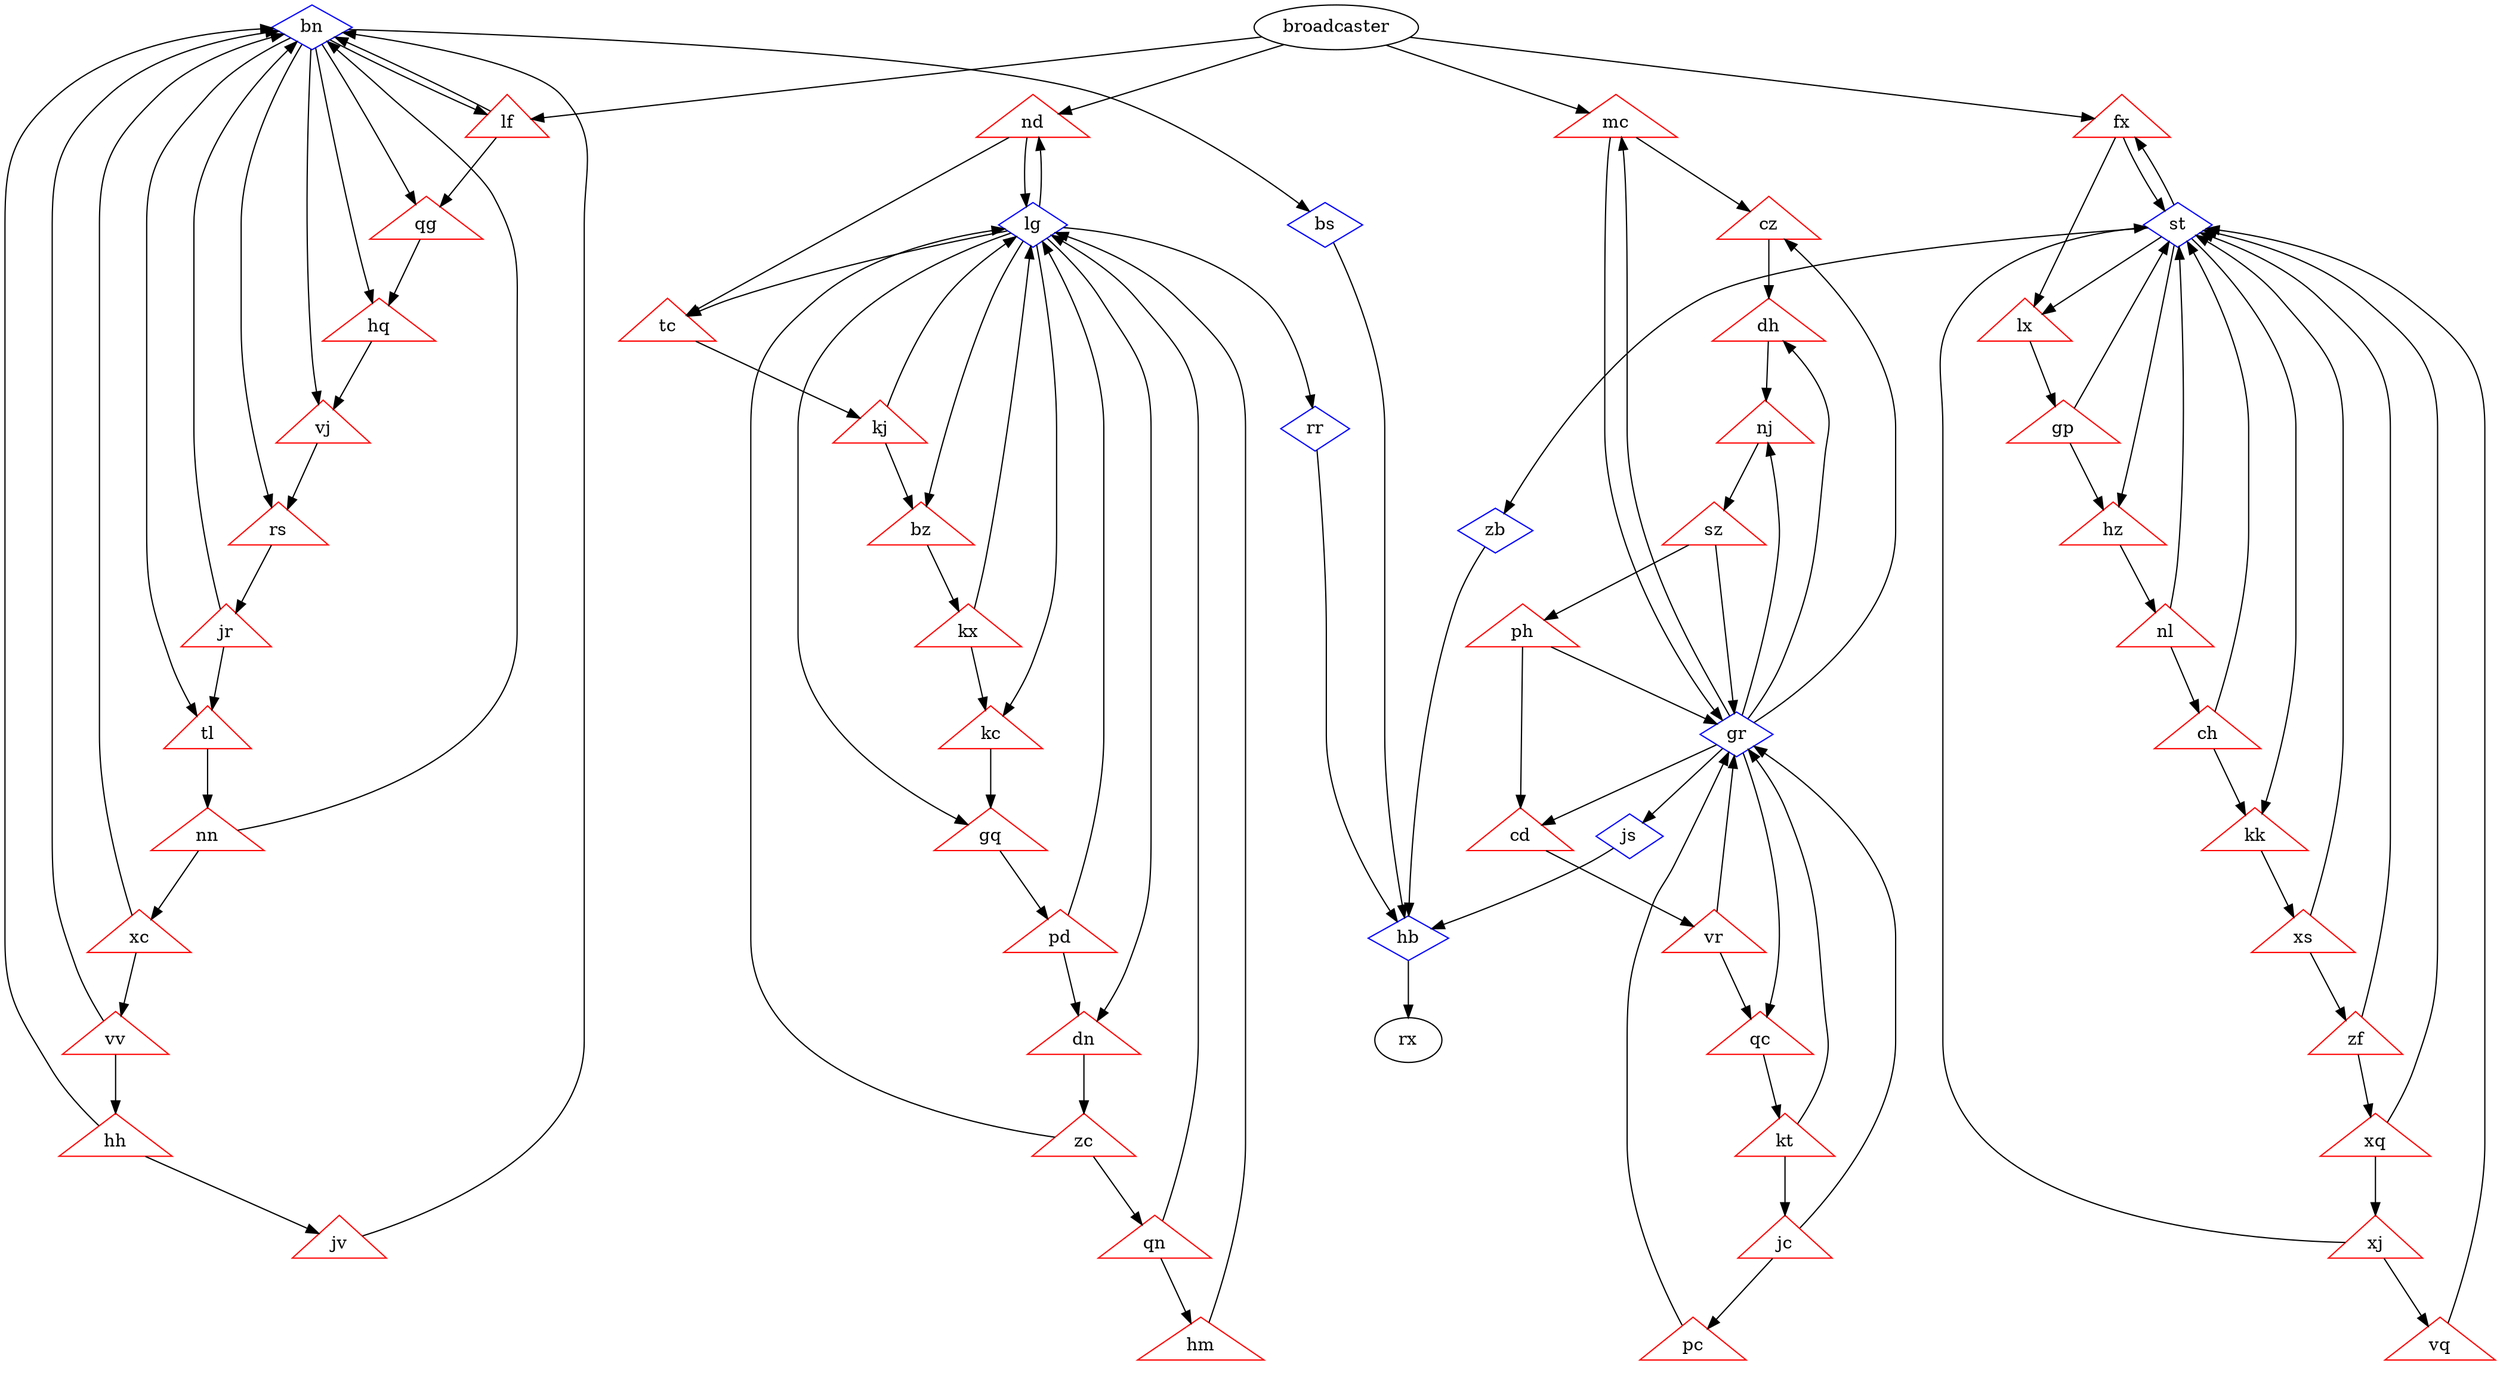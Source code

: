 digraph G 
{
	bn [color=blue, shape=diamond]
	bn -> {qg, hq, rs, lf, bs, vj, tl}
	broadcaster -> {nd, fx, mc, lf}
	bs [color=blue, shape=diamond]
	bs -> {hb}
	bz [color=red, shape=triangle]
	bz -> {kx}
	cd [color=red, shape=triangle]
	cd -> {vr}
	ch [color=red, shape=triangle]
	ch -> {st, kk}
	cz [color=red, shape=triangle]
	cz -> {dh}
	dh [color=red, shape=triangle]
	dh -> {nj}
	dn [color=red, shape=triangle]
	dn -> {zc}
	fx [color=red, shape=triangle]
	fx -> {lx, st}
	gp [color=red, shape=triangle]
	gp -> {st, hz}
	gq [color=red, shape=triangle]
	gq -> {pd}
	gr [color=blue, shape=diamond]
	gr -> {cz, dh, mc, qc, js, nj, cd}
	hb [color=blue, shape=diamond]
	hb -> {rx}
	hh [color=red, shape=triangle]
	hh -> {jv, bn}
	hm [color=red, shape=triangle]
	hm -> {lg}
	hq [color=red, shape=triangle]
	hq -> {vj}
	hz [color=red, shape=triangle]
	hz -> {nl}
	jc [color=red, shape=triangle]
	jc -> {gr, pc}
	jr [color=red, shape=triangle]
	jr -> {bn, tl}
	js [color=blue, shape=diamond]
	js -> {hb}
	jv [color=red, shape=triangle]
	jv -> {bn}
	kc [color=red, shape=triangle]
	kc -> {gq}
	kj [color=red, shape=triangle]
	kj -> {lg, bz}
	kk [color=red, shape=triangle]
	kk -> {xs}
	kt [color=red, shape=triangle]
	kt -> {gr, jc}
	kx [color=red, shape=triangle]
	kx -> {kc, lg}
	lf [color=red, shape=triangle]
	lf -> {bn, qg}
	lg [color=blue, shape=diamond]
	lg -> {gq, bz, tc, nd, rr, kc, dn}
	lx [color=red, shape=triangle]
	lx -> {gp}
	mc [color=red, shape=triangle]
	mc -> {gr, cz}
	nd [color=red, shape=triangle]
	nd -> {lg, tc}
	nj [color=red, shape=triangle]
	nj -> {sz}
	nl [color=red, shape=triangle]
	nl -> {st, ch}
	nn [color=red, shape=triangle]
	nn -> {bn, xc}
	pc [color=red, shape=triangle]
	pc -> {gr}
	pd [color=red, shape=triangle]
	pd -> {dn, lg}
	ph [color=red, shape=triangle]
	ph -> {gr, cd}
	qc [color=red, shape=triangle]
	qc -> {kt}
	qg [color=red, shape=triangle]
	qg -> {hq}
	qn [color=red, shape=triangle]
	qn -> {hm, lg}
	rr [color=blue, shape=diamond]
	rr -> {hb}
	rs [color=red, shape=triangle]
	rs -> {jr}
	st [color=blue, shape=diamond]
	st -> {kk, fx, hz, lx, zb}
	sz [color=red, shape=triangle]
	sz -> {gr, ph}
	tc [color=red, shape=triangle]
	tc -> {kj}
	tl [color=red, shape=triangle]
	tl -> {nn}
	vj [color=red, shape=triangle]
	vj -> {rs}
	vq [color=red, shape=triangle]
	vq -> {st}
	vr [color=red, shape=triangle]
	vr -> {qc, gr}
	vv [color=red, shape=triangle]
	vv -> {hh, bn}
	xc [color=red, shape=triangle]
	xc -> {vv, bn}
	xj [color=red, shape=triangle]
	xj -> {st, vq}
	xq [color=red, shape=triangle]
	xq -> {st, xj}
	xs [color=red, shape=triangle]
	xs -> {st, zf}
	zb [color=blue, shape=diamond]
	zb -> {hb}
	zc [color=red, shape=triangle]
	zc -> {lg, qn}
	zf [color=red, shape=triangle]
	zf -> {xq, st}
}